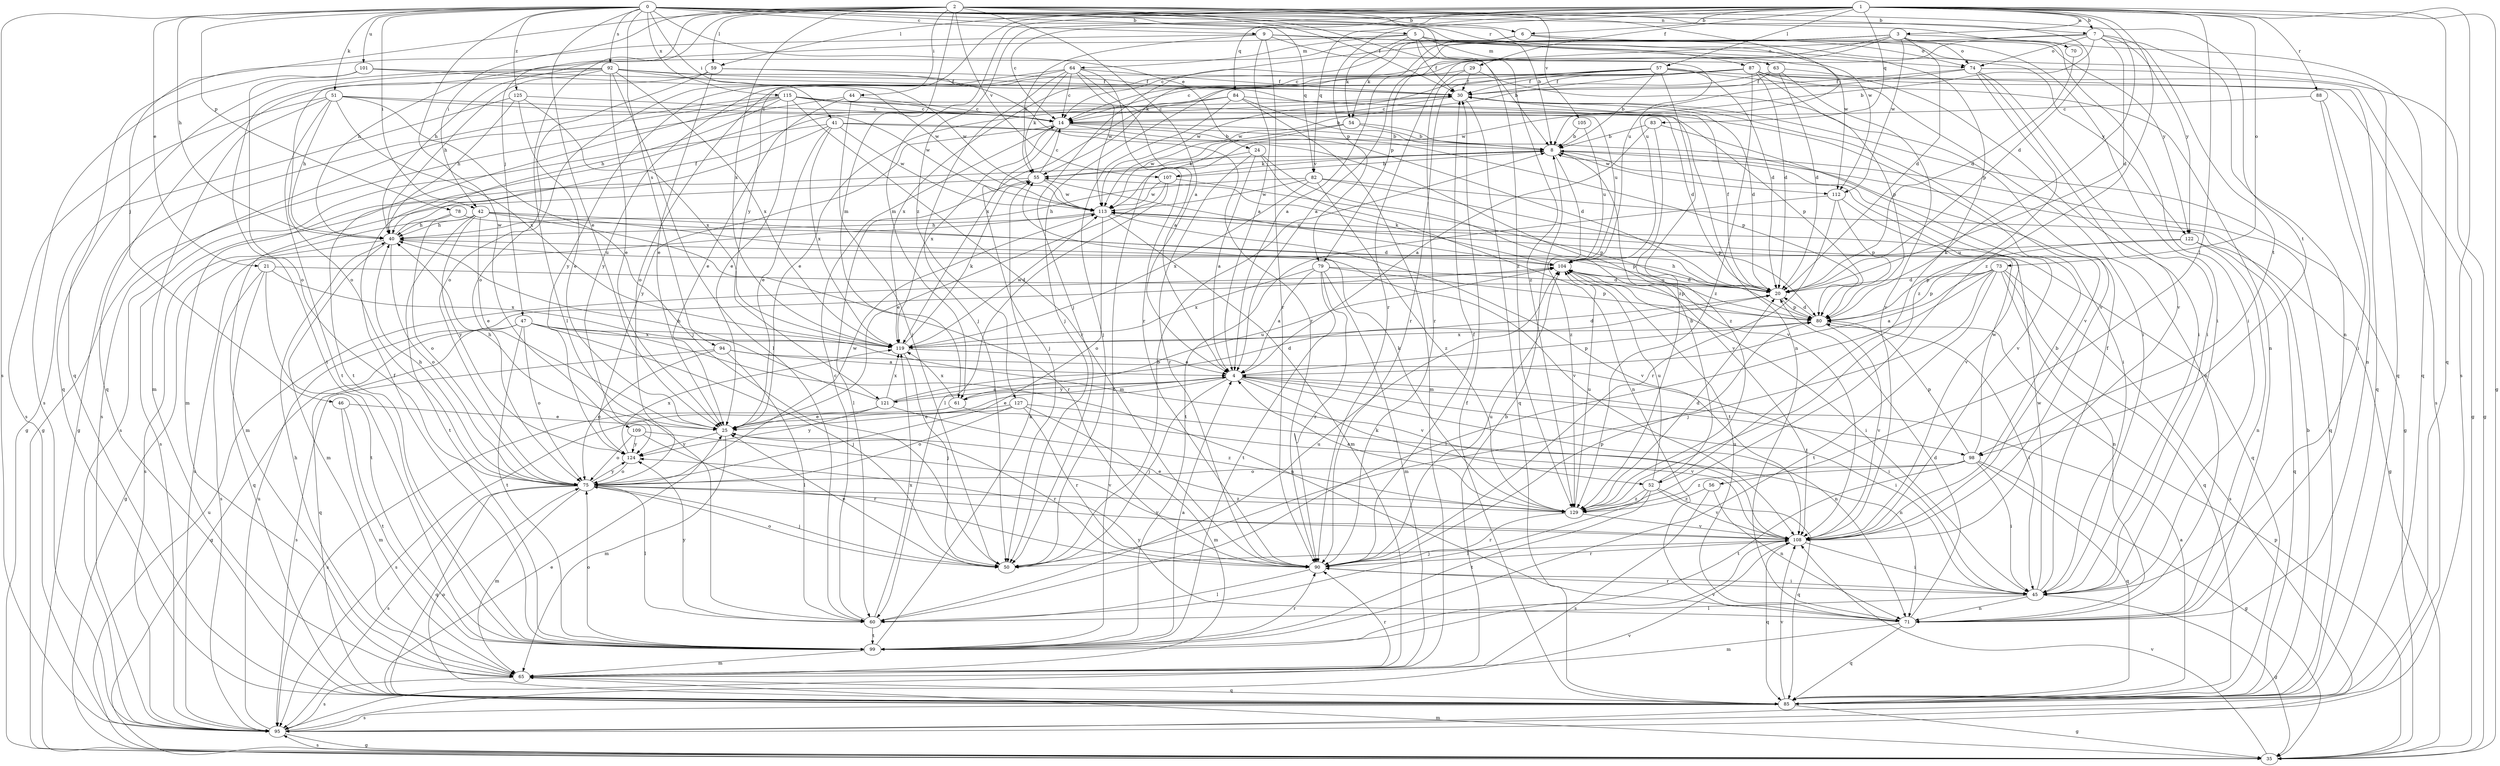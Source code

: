 strict digraph  {
0;
1;
2;
3;
4;
5;
6;
7;
8;
9;
14;
20;
21;
24;
25;
29;
30;
35;
40;
41;
42;
44;
45;
46;
47;
50;
51;
52;
54;
55;
56;
57;
59;
60;
61;
63;
64;
65;
70;
71;
73;
74;
75;
78;
79;
80;
82;
83;
84;
85;
87;
88;
90;
92;
94;
95;
98;
99;
101;
104;
105;
107;
108;
109;
112;
113;
115;
119;
121;
122;
124;
125;
127;
129;
0 -> 5  [label=b];
0 -> 6  [label=b];
0 -> 9  [label=c];
0 -> 20  [label=d];
0 -> 21  [label=e];
0 -> 24  [label=e];
0 -> 25  [label=e];
0 -> 40  [label=h];
0 -> 41  [label=i];
0 -> 42  [label=i];
0 -> 51  [label=k];
0 -> 70  [label=n];
0 -> 78  [label=p];
0 -> 82  [label=q];
0 -> 87  [label=r];
0 -> 92  [label=s];
0 -> 94  [label=s];
0 -> 95  [label=s];
0 -> 98  [label=t];
0 -> 101  [label=u];
0 -> 104  [label=u];
0 -> 109  [label=w];
0 -> 112  [label=w];
0 -> 115  [label=x];
0 -> 125  [label=z];
1 -> 3  [label=a];
1 -> 6  [label=b];
1 -> 7  [label=b];
1 -> 14  [label=c];
1 -> 29  [label=f];
1 -> 35  [label=g];
1 -> 52  [label=k];
1 -> 56  [label=l];
1 -> 57  [label=l];
1 -> 59  [label=l];
1 -> 61  [label=m];
1 -> 73  [label=o];
1 -> 79  [label=p];
1 -> 82  [label=q];
1 -> 83  [label=q];
1 -> 84  [label=q];
1 -> 85  [label=q];
1 -> 88  [label=r];
1 -> 95  [label=s];
1 -> 121  [label=y];
1 -> 127  [label=z];
1 -> 129  [label=z];
2 -> 4  [label=a];
2 -> 7  [label=b];
2 -> 8  [label=b];
2 -> 30  [label=f];
2 -> 42  [label=i];
2 -> 44  [label=i];
2 -> 46  [label=j];
2 -> 47  [label=j];
2 -> 59  [label=l];
2 -> 60  [label=l];
2 -> 61  [label=m];
2 -> 104  [label=u];
2 -> 105  [label=v];
2 -> 107  [label=v];
2 -> 119  [label=x];
2 -> 129  [label=z];
3 -> 4  [label=a];
3 -> 14  [label=c];
3 -> 20  [label=d];
3 -> 40  [label=h];
3 -> 45  [label=i];
3 -> 74  [label=o];
3 -> 79  [label=p];
3 -> 85  [label=q];
3 -> 90  [label=r];
3 -> 112  [label=w];
4 -> 25  [label=e];
4 -> 45  [label=i];
4 -> 50  [label=j];
4 -> 52  [label=k];
4 -> 61  [label=m];
4 -> 71  [label=n];
4 -> 80  [label=p];
4 -> 98  [label=t];
4 -> 121  [label=y];
5 -> 30  [label=f];
5 -> 40  [label=h];
5 -> 54  [label=k];
5 -> 63  [label=m];
5 -> 64  [label=m];
5 -> 80  [label=p];
5 -> 85  [label=q];
5 -> 112  [label=w];
5 -> 129  [label=z];
6 -> 4  [label=a];
6 -> 45  [label=i];
6 -> 50  [label=j];
6 -> 54  [label=k];
6 -> 74  [label=o];
6 -> 122  [label=y];
7 -> 8  [label=b];
7 -> 14  [label=c];
7 -> 20  [label=d];
7 -> 55  [label=k];
7 -> 71  [label=n];
7 -> 74  [label=o];
7 -> 98  [label=t];
7 -> 122  [label=y];
8 -> 55  [label=k];
8 -> 85  [label=q];
8 -> 95  [label=s];
8 -> 107  [label=v];
8 -> 108  [label=v];
8 -> 112  [label=w];
8 -> 129  [label=z];
9 -> 4  [label=a];
9 -> 8  [label=b];
9 -> 55  [label=k];
9 -> 74  [label=o];
9 -> 85  [label=q];
9 -> 90  [label=r];
9 -> 122  [label=y];
14 -> 8  [label=b];
14 -> 20  [label=d];
14 -> 50  [label=j];
14 -> 80  [label=p];
14 -> 119  [label=x];
14 -> 124  [label=y];
20 -> 30  [label=f];
20 -> 40  [label=h];
20 -> 80  [label=p];
20 -> 104  [label=u];
21 -> 20  [label=d];
21 -> 85  [label=q];
21 -> 95  [label=s];
21 -> 99  [label=t];
21 -> 119  [label=x];
24 -> 4  [label=a];
24 -> 55  [label=k];
24 -> 71  [label=n];
24 -> 90  [label=r];
24 -> 108  [label=v];
25 -> 40  [label=h];
25 -> 65  [label=m];
25 -> 90  [label=r];
25 -> 124  [label=y];
29 -> 30  [label=f];
29 -> 90  [label=r];
29 -> 108  [label=v];
29 -> 124  [label=y];
30 -> 14  [label=c];
30 -> 20  [label=d];
30 -> 35  [label=g];
30 -> 85  [label=q];
35 -> 65  [label=m];
35 -> 80  [label=p];
35 -> 95  [label=s];
35 -> 104  [label=u];
35 -> 108  [label=v];
40 -> 30  [label=f];
40 -> 35  [label=g];
40 -> 65  [label=m];
40 -> 75  [label=o];
40 -> 104  [label=u];
41 -> 8  [label=b];
41 -> 25  [label=e];
41 -> 65  [label=m];
41 -> 95  [label=s];
41 -> 108  [label=v];
41 -> 113  [label=w];
41 -> 119  [label=x];
42 -> 25  [label=e];
42 -> 40  [label=h];
42 -> 80  [label=p];
42 -> 90  [label=r];
42 -> 95  [label=s];
42 -> 99  [label=t];
42 -> 108  [label=v];
42 -> 124  [label=y];
44 -> 14  [label=c];
44 -> 25  [label=e];
44 -> 35  [label=g];
44 -> 50  [label=j];
45 -> 30  [label=f];
45 -> 35  [label=g];
45 -> 60  [label=l];
45 -> 71  [label=n];
45 -> 90  [label=r];
45 -> 113  [label=w];
46 -> 25  [label=e];
46 -> 65  [label=m];
46 -> 99  [label=t];
47 -> 35  [label=g];
47 -> 50  [label=j];
47 -> 71  [label=n];
47 -> 75  [label=o];
47 -> 85  [label=q];
47 -> 99  [label=t];
47 -> 108  [label=v];
47 -> 119  [label=x];
50 -> 8  [label=b];
50 -> 25  [label=e];
50 -> 75  [label=o];
51 -> 14  [label=c];
51 -> 40  [label=h];
51 -> 50  [label=j];
51 -> 65  [label=m];
51 -> 95  [label=s];
51 -> 99  [label=t];
51 -> 113  [label=w];
51 -> 119  [label=x];
52 -> 8  [label=b];
52 -> 60  [label=l];
52 -> 85  [label=q];
52 -> 99  [label=t];
52 -> 104  [label=u];
52 -> 108  [label=v];
52 -> 129  [label=z];
54 -> 8  [label=b];
54 -> 71  [label=n];
54 -> 99  [label=t];
54 -> 113  [label=w];
55 -> 14  [label=c];
55 -> 60  [label=l];
55 -> 65  [label=m];
55 -> 104  [label=u];
55 -> 113  [label=w];
56 -> 71  [label=n];
56 -> 95  [label=s];
56 -> 129  [label=z];
57 -> 8  [label=b];
57 -> 20  [label=d];
57 -> 30  [label=f];
57 -> 71  [label=n];
57 -> 75  [label=o];
57 -> 90  [label=r];
57 -> 95  [label=s];
57 -> 113  [label=w];
57 -> 129  [label=z];
59 -> 25  [label=e];
59 -> 30  [label=f];
59 -> 75  [label=o];
59 -> 85  [label=q];
59 -> 90  [label=r];
60 -> 14  [label=c];
60 -> 99  [label=t];
60 -> 104  [label=u];
60 -> 119  [label=x];
60 -> 124  [label=y];
61 -> 95  [label=s];
61 -> 104  [label=u];
61 -> 108  [label=v];
61 -> 119  [label=x];
63 -> 20  [label=d];
63 -> 30  [label=f];
63 -> 45  [label=i];
63 -> 108  [label=v];
63 -> 119  [label=x];
64 -> 4  [label=a];
64 -> 14  [label=c];
64 -> 30  [label=f];
64 -> 50  [label=j];
64 -> 55  [label=k];
64 -> 75  [label=o];
64 -> 90  [label=r];
64 -> 113  [label=w];
64 -> 124  [label=y];
65 -> 8  [label=b];
65 -> 40  [label=h];
65 -> 85  [label=q];
65 -> 90  [label=r];
65 -> 95  [label=s];
70 -> 20  [label=d];
71 -> 20  [label=d];
71 -> 65  [label=m];
71 -> 85  [label=q];
71 -> 104  [label=u];
71 -> 124  [label=y];
73 -> 4  [label=a];
73 -> 20  [label=d];
73 -> 50  [label=j];
73 -> 60  [label=l];
73 -> 71  [label=n];
73 -> 80  [label=p];
73 -> 85  [label=q];
73 -> 95  [label=s];
73 -> 99  [label=t];
74 -> 30  [label=f];
74 -> 35  [label=g];
74 -> 45  [label=i];
74 -> 108  [label=v];
74 -> 113  [label=w];
74 -> 129  [label=z];
75 -> 40  [label=h];
75 -> 50  [label=j];
75 -> 60  [label=l];
75 -> 65  [label=m];
75 -> 85  [label=q];
75 -> 95  [label=s];
75 -> 108  [label=v];
75 -> 113  [label=w];
75 -> 124  [label=y];
75 -> 129  [label=z];
78 -> 20  [label=d];
78 -> 40  [label=h];
78 -> 75  [label=o];
79 -> 4  [label=a];
79 -> 20  [label=d];
79 -> 65  [label=m];
79 -> 80  [label=p];
79 -> 90  [label=r];
79 -> 99  [label=t];
79 -> 119  [label=x];
80 -> 20  [label=d];
80 -> 45  [label=i];
80 -> 108  [label=v];
80 -> 119  [label=x];
82 -> 35  [label=g];
82 -> 40  [label=h];
82 -> 80  [label=p];
82 -> 113  [label=w];
82 -> 119  [label=x];
82 -> 129  [label=z];
83 -> 4  [label=a];
83 -> 8  [label=b];
83 -> 45  [label=i];
83 -> 129  [label=z];
84 -> 8  [label=b];
84 -> 14  [label=c];
84 -> 25  [label=e];
84 -> 50  [label=j];
84 -> 65  [label=m];
84 -> 108  [label=v];
85 -> 4  [label=a];
85 -> 8  [label=b];
85 -> 25  [label=e];
85 -> 30  [label=f];
85 -> 35  [label=g];
85 -> 75  [label=o];
85 -> 95  [label=s];
85 -> 108  [label=v];
87 -> 14  [label=c];
87 -> 20  [label=d];
87 -> 30  [label=f];
87 -> 35  [label=g];
87 -> 45  [label=i];
87 -> 50  [label=j];
87 -> 80  [label=p];
87 -> 85  [label=q];
87 -> 113  [label=w];
87 -> 119  [label=x];
87 -> 129  [label=z];
88 -> 14  [label=c];
88 -> 45  [label=i];
88 -> 71  [label=n];
90 -> 30  [label=f];
90 -> 45  [label=i];
90 -> 60  [label=l];
90 -> 80  [label=p];
90 -> 104  [label=u];
92 -> 25  [label=e];
92 -> 30  [label=f];
92 -> 40  [label=h];
92 -> 60  [label=l];
92 -> 71  [label=n];
92 -> 75  [label=o];
92 -> 85  [label=q];
92 -> 99  [label=t];
92 -> 113  [label=w];
92 -> 119  [label=x];
94 -> 4  [label=a];
94 -> 45  [label=i];
94 -> 60  [label=l];
94 -> 75  [label=o];
94 -> 95  [label=s];
95 -> 35  [label=g];
95 -> 104  [label=u];
95 -> 108  [label=v];
98 -> 35  [label=g];
98 -> 45  [label=i];
98 -> 75  [label=o];
98 -> 80  [label=p];
98 -> 85  [label=q];
98 -> 99  [label=t];
98 -> 113  [label=w];
98 -> 129  [label=z];
99 -> 4  [label=a];
99 -> 30  [label=f];
99 -> 55  [label=k];
99 -> 65  [label=m];
99 -> 75  [label=o];
99 -> 90  [label=r];
99 -> 108  [label=v];
101 -> 30  [label=f];
101 -> 75  [label=o];
101 -> 95  [label=s];
101 -> 113  [label=w];
104 -> 20  [label=d];
104 -> 45  [label=i];
104 -> 55  [label=k];
104 -> 80  [label=p];
105 -> 8  [label=b];
105 -> 104  [label=u];
107 -> 8  [label=b];
107 -> 25  [label=e];
107 -> 60  [label=l];
107 -> 80  [label=p];
107 -> 113  [label=w];
108 -> 8  [label=b];
108 -> 45  [label=i];
108 -> 50  [label=j];
108 -> 85  [label=q];
108 -> 90  [label=r];
109 -> 75  [label=o];
109 -> 90  [label=r];
109 -> 108  [label=v];
109 -> 124  [label=y];
112 -> 80  [label=p];
112 -> 90  [label=r];
112 -> 99  [label=t];
112 -> 108  [label=v];
113 -> 40  [label=h];
113 -> 65  [label=m];
113 -> 75  [label=o];
113 -> 85  [label=q];
113 -> 95  [label=s];
113 -> 108  [label=v];
115 -> 14  [label=c];
115 -> 20  [label=d];
115 -> 25  [label=e];
115 -> 35  [label=g];
115 -> 40  [label=h];
115 -> 80  [label=p];
115 -> 90  [label=r];
115 -> 95  [label=s];
115 -> 99  [label=t];
115 -> 104  [label=u];
119 -> 4  [label=a];
119 -> 20  [label=d];
119 -> 50  [label=j];
119 -> 55  [label=k];
119 -> 113  [label=w];
121 -> 4  [label=a];
121 -> 20  [label=d];
121 -> 25  [label=e];
121 -> 40  [label=h];
121 -> 119  [label=x];
121 -> 124  [label=y];
121 -> 129  [label=z];
122 -> 71  [label=n];
122 -> 80  [label=p];
122 -> 85  [label=q];
122 -> 104  [label=u];
124 -> 75  [label=o];
124 -> 119  [label=x];
125 -> 14  [label=c];
125 -> 25  [label=e];
125 -> 35  [label=g];
125 -> 40  [label=h];
125 -> 119  [label=x];
127 -> 25  [label=e];
127 -> 65  [label=m];
127 -> 71  [label=n];
127 -> 75  [label=o];
127 -> 90  [label=r];
127 -> 95  [label=s];
129 -> 4  [label=a];
129 -> 20  [label=d];
129 -> 25  [label=e];
129 -> 55  [label=k];
129 -> 90  [label=r];
129 -> 104  [label=u];
129 -> 108  [label=v];
}
